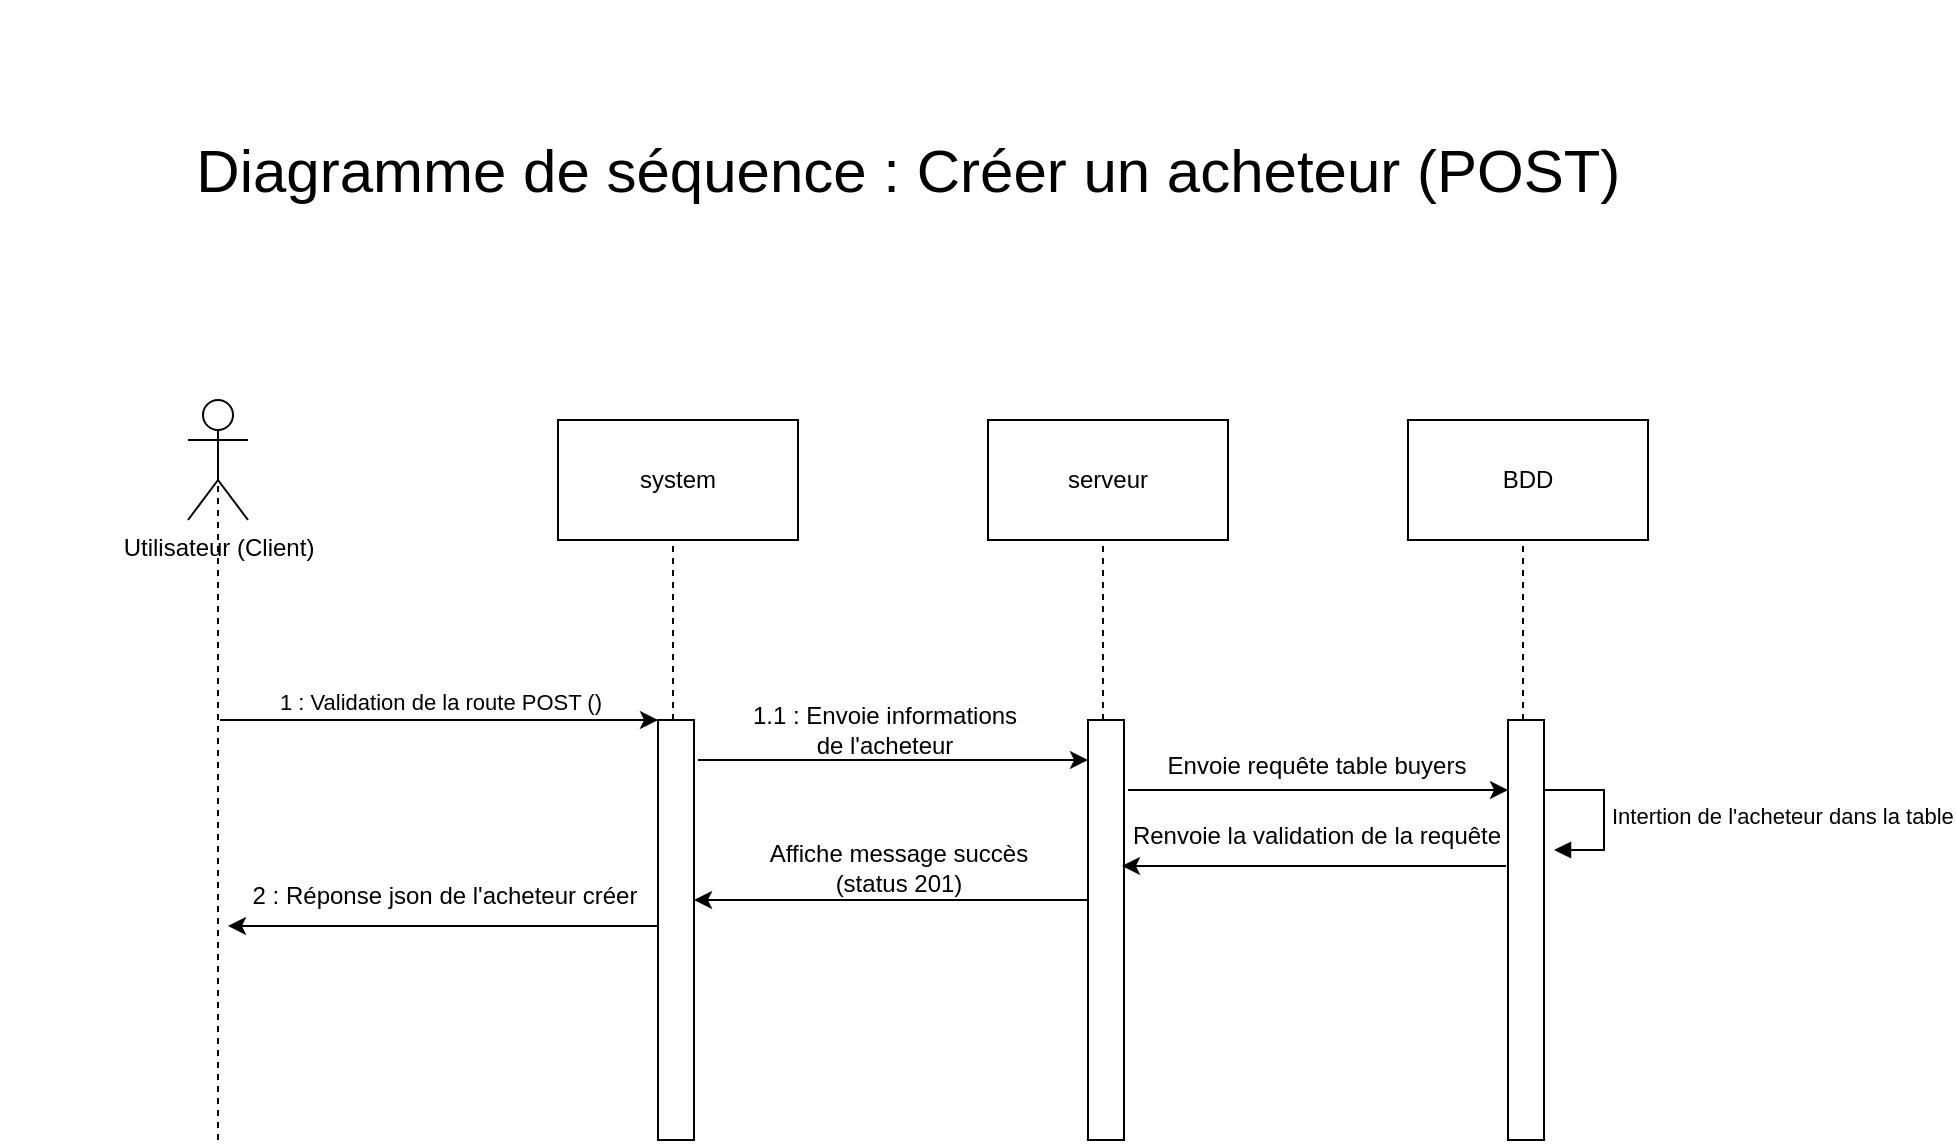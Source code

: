 <mxfile version="23.1.5" type="device">
  <diagram name="Page-1" id="ylSby2IFqSAbWUKDZ_E5">
    <mxGraphModel dx="1482" dy="821" grid="1" gridSize="10" guides="1" tooltips="1" connect="1" arrows="1" fold="1" page="1" pageScale="1" pageWidth="2339" pageHeight="3300" math="0" shadow="0">
      <root>
        <mxCell id="0" />
        <mxCell id="1" parent="0" />
        <mxCell id="0dHqTh75lFJwIoMNK_Vf-53" value="Utilisateur (Client) " style="shape=umlActor;verticalLabelPosition=bottom;verticalAlign=top;html=1;outlineConnect=0;" parent="1" vertex="1">
          <mxGeometry x="775" y="430" width="30" height="60" as="geometry" />
        </mxCell>
        <mxCell id="0dHqTh75lFJwIoMNK_Vf-54" value="" style="endArrow=none;dashed=1;html=1;rounded=0;entryX=0.5;entryY=0.5;entryDx=0;entryDy=0;entryPerimeter=0;" parent="1" target="0dHqTh75lFJwIoMNK_Vf-53" edge="1">
          <mxGeometry width="50" height="50" relative="1" as="geometry">
            <mxPoint x="790" y="800" as="sourcePoint" />
            <mxPoint x="795" y="520" as="targetPoint" />
          </mxGeometry>
        </mxCell>
        <mxCell id="0dHqTh75lFJwIoMNK_Vf-55" value="system" style="rounded=0;whiteSpace=wrap;html=1;" parent="1" vertex="1">
          <mxGeometry x="960" y="440" width="120" height="60" as="geometry" />
        </mxCell>
        <mxCell id="0dHqTh75lFJwIoMNK_Vf-56" value="" style="endArrow=none;dashed=1;html=1;rounded=0;entryX=0.5;entryY=0.5;entryDx=0;entryDy=0;entryPerimeter=0;" parent="1" source="0dHqTh75lFJwIoMNK_Vf-57" edge="1">
          <mxGeometry width="50" height="50" relative="1" as="geometry">
            <mxPoint x="1022.13" y="1099.61" as="sourcePoint" />
            <mxPoint x="1017.5" y="500" as="targetPoint" />
          </mxGeometry>
        </mxCell>
        <mxCell id="0dHqTh75lFJwIoMNK_Vf-57" value="" style="html=1;points=[];perimeter=orthogonalPerimeter;outlineConnect=0;targetShapes=umlLifeline;portConstraint=eastwest;newEdgeStyle={&quot;edgeStyle&quot;:&quot;elbowEdgeStyle&quot;,&quot;elbow&quot;:&quot;vertical&quot;,&quot;curved&quot;:0,&quot;rounded&quot;:0};" parent="1" vertex="1">
          <mxGeometry x="1010" y="590" width="18" height="210" as="geometry" />
        </mxCell>
        <mxCell id="0dHqTh75lFJwIoMNK_Vf-58" value="" style="endArrow=classic;html=1;rounded=0;" parent="1" target="0dHqTh75lFJwIoMNK_Vf-57" edge="1">
          <mxGeometry width="50" height="50" relative="1" as="geometry">
            <mxPoint x="791" y="590" as="sourcePoint" />
            <mxPoint x="841" y="540" as="targetPoint" />
          </mxGeometry>
        </mxCell>
        <mxCell id="0dHqTh75lFJwIoMNK_Vf-59" value="1 : Validation de la route POST ()" style="edgeLabel;html=1;align=center;verticalAlign=middle;resizable=0;points=[];" parent="0dHqTh75lFJwIoMNK_Vf-58" vertex="1" connectable="0">
          <mxGeometry x="0.315" y="-3" relative="1" as="geometry">
            <mxPoint x="-34" y="-12" as="offset" />
          </mxGeometry>
        </mxCell>
        <mxCell id="0dHqTh75lFJwIoMNK_Vf-60" value="serveur" style="rounded=0;whiteSpace=wrap;html=1;" parent="1" vertex="1">
          <mxGeometry x="1175" y="440" width="120" height="60" as="geometry" />
        </mxCell>
        <mxCell id="0dHqTh75lFJwIoMNK_Vf-61" value="" style="endArrow=none;dashed=1;html=1;rounded=0;entryX=0.5;entryY=0.5;entryDx=0;entryDy=0;entryPerimeter=0;" parent="1" source="0dHqTh75lFJwIoMNK_Vf-62" edge="1">
          <mxGeometry width="50" height="50" relative="1" as="geometry">
            <mxPoint x="1232.5" y="830" as="sourcePoint" />
            <mxPoint x="1232.5" y="500" as="targetPoint" />
          </mxGeometry>
        </mxCell>
        <mxCell id="0dHqTh75lFJwIoMNK_Vf-62" value="" style="html=1;points=[];perimeter=orthogonalPerimeter;outlineConnect=0;targetShapes=umlLifeline;portConstraint=eastwest;newEdgeStyle={&quot;edgeStyle&quot;:&quot;elbowEdgeStyle&quot;,&quot;elbow&quot;:&quot;vertical&quot;,&quot;curved&quot;:0,&quot;rounded&quot;:0};" parent="1" vertex="1">
          <mxGeometry x="1225" y="590" width="18" height="210" as="geometry" />
        </mxCell>
        <mxCell id="0dHqTh75lFJwIoMNK_Vf-63" value="BDD" style="rounded=0;whiteSpace=wrap;html=1;" parent="1" vertex="1">
          <mxGeometry x="1385" y="440" width="120" height="60" as="geometry" />
        </mxCell>
        <mxCell id="0dHqTh75lFJwIoMNK_Vf-64" value="" style="endArrow=none;dashed=1;html=1;rounded=0;entryX=0.5;entryY=0.5;entryDx=0;entryDy=0;entryPerimeter=0;" parent="1" source="0dHqTh75lFJwIoMNK_Vf-65" edge="1">
          <mxGeometry width="50" height="50" relative="1" as="geometry">
            <mxPoint x="1442.5" y="830" as="sourcePoint" />
            <mxPoint x="1442.5" y="500" as="targetPoint" />
          </mxGeometry>
        </mxCell>
        <mxCell id="0dHqTh75lFJwIoMNK_Vf-65" value="" style="html=1;points=[];perimeter=orthogonalPerimeter;outlineConnect=0;targetShapes=umlLifeline;portConstraint=eastwest;newEdgeStyle={&quot;edgeStyle&quot;:&quot;elbowEdgeStyle&quot;,&quot;elbow&quot;:&quot;vertical&quot;,&quot;curved&quot;:0,&quot;rounded&quot;:0};" parent="1" vertex="1">
          <mxGeometry x="1435" y="590" width="18" height="210" as="geometry" />
        </mxCell>
        <mxCell id="0dHqTh75lFJwIoMNK_Vf-66" value="" style="endArrow=classic;html=1;rounded=0;" parent="1" target="0dHqTh75lFJwIoMNK_Vf-62" edge="1">
          <mxGeometry width="50" height="50" relative="1" as="geometry">
            <mxPoint x="1030" y="610" as="sourcePoint" />
            <mxPoint x="1185" y="610" as="targetPoint" />
          </mxGeometry>
        </mxCell>
        <mxCell id="0dHqTh75lFJwIoMNK_Vf-67" value="1.1 : Envoie informations &lt;br&gt;de l&#39;acheteur" style="text;html=1;align=center;verticalAlign=middle;resizable=0;points=[];autosize=1;strokeColor=none;fillColor=none;" parent="1" vertex="1">
          <mxGeometry x="1043" y="575" width="160" height="40" as="geometry" />
        </mxCell>
        <mxCell id="0dHqTh75lFJwIoMNK_Vf-68" value="Envoie requête table buyers" style="text;html=1;align=center;verticalAlign=middle;resizable=0;points=[];autosize=1;strokeColor=none;fillColor=none;" parent="1" vertex="1">
          <mxGeometry x="1254" y="598" width="170" height="30" as="geometry" />
        </mxCell>
        <mxCell id="0dHqTh75lFJwIoMNK_Vf-69" value="" style="endArrow=classic;html=1;rounded=0;" parent="1" target="0dHqTh75lFJwIoMNK_Vf-65" edge="1">
          <mxGeometry width="50" height="50" relative="1" as="geometry">
            <mxPoint x="1245" y="625" as="sourcePoint" />
            <mxPoint x="1295" y="575" as="targetPoint" />
          </mxGeometry>
        </mxCell>
        <mxCell id="0dHqTh75lFJwIoMNK_Vf-70" value="Intertion de l&#39;acheteur dans la table" style="html=1;align=left;spacingLeft=2;endArrow=block;rounded=0;edgeStyle=orthogonalEdgeStyle;curved=0;rounded=0;" parent="1" edge="1">
          <mxGeometry relative="1" as="geometry">
            <mxPoint x="1453" y="625" as="sourcePoint" />
            <Array as="points">
              <mxPoint x="1483" y="655" />
            </Array>
            <mxPoint x="1458" y="655" as="targetPoint" />
          </mxGeometry>
        </mxCell>
        <mxCell id="0dHqTh75lFJwIoMNK_Vf-105" value="&lt;font style=&quot;font-size: 30px;&quot;&gt;&amp;nbsp;Diagramme de séquence : Créer un acheteur (POST)&lt;br&gt;&lt;/font&gt;" style="text;html=1;strokeColor=none;fillColor=none;align=center;verticalAlign=middle;whiteSpace=wrap;rounded=0;" parent="1" vertex="1">
          <mxGeometry x="681" y="230" width="900" height="170" as="geometry" />
        </mxCell>
        <mxCell id="0dHqTh75lFJwIoMNK_Vf-106" value="" style="endArrow=classic;html=1;rounded=0;" parent="1" edge="1">
          <mxGeometry width="50" height="50" relative="1" as="geometry">
            <mxPoint x="1434" y="663" as="sourcePoint" />
            <mxPoint x="1242" y="663" as="targetPoint" />
          </mxGeometry>
        </mxCell>
        <mxCell id="0dHqTh75lFJwIoMNK_Vf-107" value="Renvoie la validation de la requête" style="text;html=1;align=center;verticalAlign=middle;resizable=0;points=[];autosize=1;strokeColor=none;fillColor=none;" parent="1" vertex="1">
          <mxGeometry x="1234" y="633" width="210" height="30" as="geometry" />
        </mxCell>
        <mxCell id="0dHqTh75lFJwIoMNK_Vf-108" value="" style="endArrow=classic;html=1;rounded=0;" parent="1" edge="1">
          <mxGeometry width="50" height="50" relative="1" as="geometry">
            <mxPoint x="1225" y="680" as="sourcePoint" />
            <mxPoint x="1028" y="680" as="targetPoint" />
          </mxGeometry>
        </mxCell>
        <mxCell id="0dHqTh75lFJwIoMNK_Vf-109" value="Affiche message succès&lt;br&gt;(status 201)" style="text;html=1;align=center;verticalAlign=middle;resizable=0;points=[];autosize=1;strokeColor=none;fillColor=none;" parent="1" vertex="1">
          <mxGeometry x="1055" y="644" width="150" height="40" as="geometry" />
        </mxCell>
        <mxCell id="0dHqTh75lFJwIoMNK_Vf-110" value="" style="endArrow=classic;html=1;rounded=0;" parent="1" edge="1">
          <mxGeometry width="50" height="50" relative="1" as="geometry">
            <mxPoint x="1010" y="693" as="sourcePoint" />
            <mxPoint x="795" y="693" as="targetPoint" />
          </mxGeometry>
        </mxCell>
        <mxCell id="0dHqTh75lFJwIoMNK_Vf-111" value="2 : Réponse json de l&#39;acheteur créer" style="text;html=1;align=center;verticalAlign=middle;resizable=0;points=[];autosize=1;strokeColor=none;fillColor=none;" parent="1" vertex="1">
          <mxGeometry x="793" y="663" width="220" height="30" as="geometry" />
        </mxCell>
      </root>
    </mxGraphModel>
  </diagram>
</mxfile>
